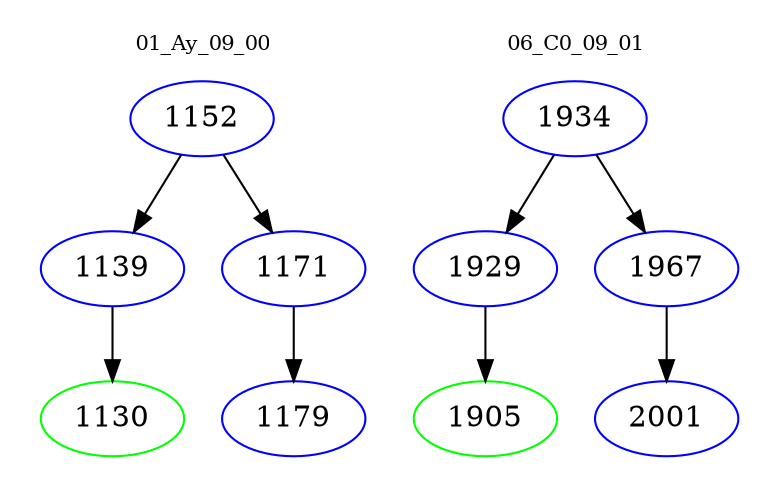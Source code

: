digraph{
subgraph cluster_0 {
color = white
label = "01_Ay_09_00";
fontsize=10;
T0_1152 [label="1152", color="blue"]
T0_1152 -> T0_1139 [color="black"]
T0_1139 [label="1139", color="blue"]
T0_1139 -> T0_1130 [color="black"]
T0_1130 [label="1130", color="green"]
T0_1152 -> T0_1171 [color="black"]
T0_1171 [label="1171", color="blue"]
T0_1171 -> T0_1179 [color="black"]
T0_1179 [label="1179", color="blue"]
}
subgraph cluster_1 {
color = white
label = "06_C0_09_01";
fontsize=10;
T1_1934 [label="1934", color="blue"]
T1_1934 -> T1_1929 [color="black"]
T1_1929 [label="1929", color="blue"]
T1_1929 -> T1_1905 [color="black"]
T1_1905 [label="1905", color="green"]
T1_1934 -> T1_1967 [color="black"]
T1_1967 [label="1967", color="blue"]
T1_1967 -> T1_2001 [color="black"]
T1_2001 [label="2001", color="blue"]
}
}
